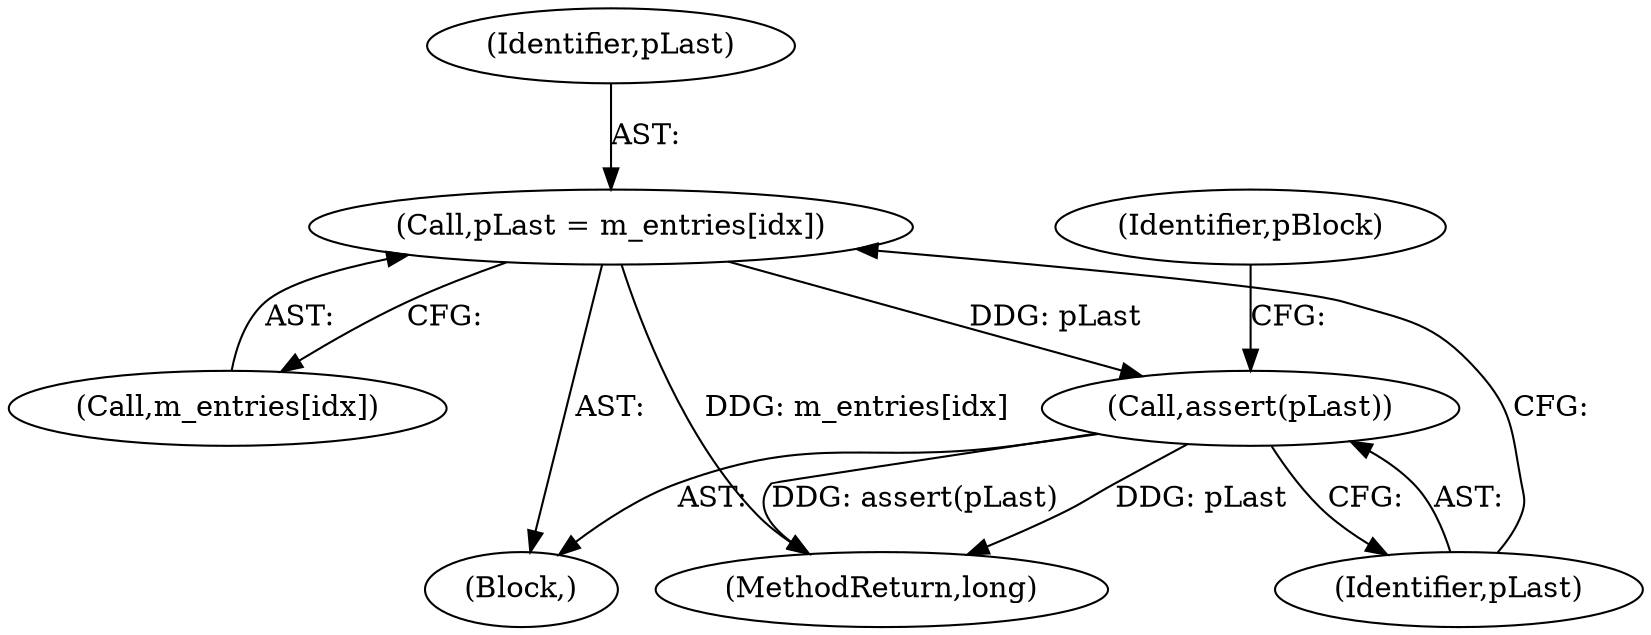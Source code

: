 digraph "0_Android_cc274e2abe8b2a6698a5c47d8aa4bb45f1f9538d_44@array" {
"1000541" [label="(Call,pLast = m_entries[idx])"];
"1000546" [label="(Call,assert(pLast))"];
"1000603" [label="(MethodReturn,long)"];
"1000543" [label="(Call,m_entries[idx])"];
"1000534" [label="(Block,)"];
"1000547" [label="(Identifier,pLast)"];
"1000542" [label="(Identifier,pLast)"];
"1000549" [label="(Identifier,pBlock)"];
"1000541" [label="(Call,pLast = m_entries[idx])"];
"1000546" [label="(Call,assert(pLast))"];
"1000541" -> "1000534"  [label="AST: "];
"1000541" -> "1000543"  [label="CFG: "];
"1000542" -> "1000541"  [label="AST: "];
"1000543" -> "1000541"  [label="AST: "];
"1000547" -> "1000541"  [label="CFG: "];
"1000541" -> "1000603"  [label="DDG: m_entries[idx]"];
"1000541" -> "1000546"  [label="DDG: pLast"];
"1000546" -> "1000534"  [label="AST: "];
"1000546" -> "1000547"  [label="CFG: "];
"1000547" -> "1000546"  [label="AST: "];
"1000549" -> "1000546"  [label="CFG: "];
"1000546" -> "1000603"  [label="DDG: assert(pLast)"];
"1000546" -> "1000603"  [label="DDG: pLast"];
}
